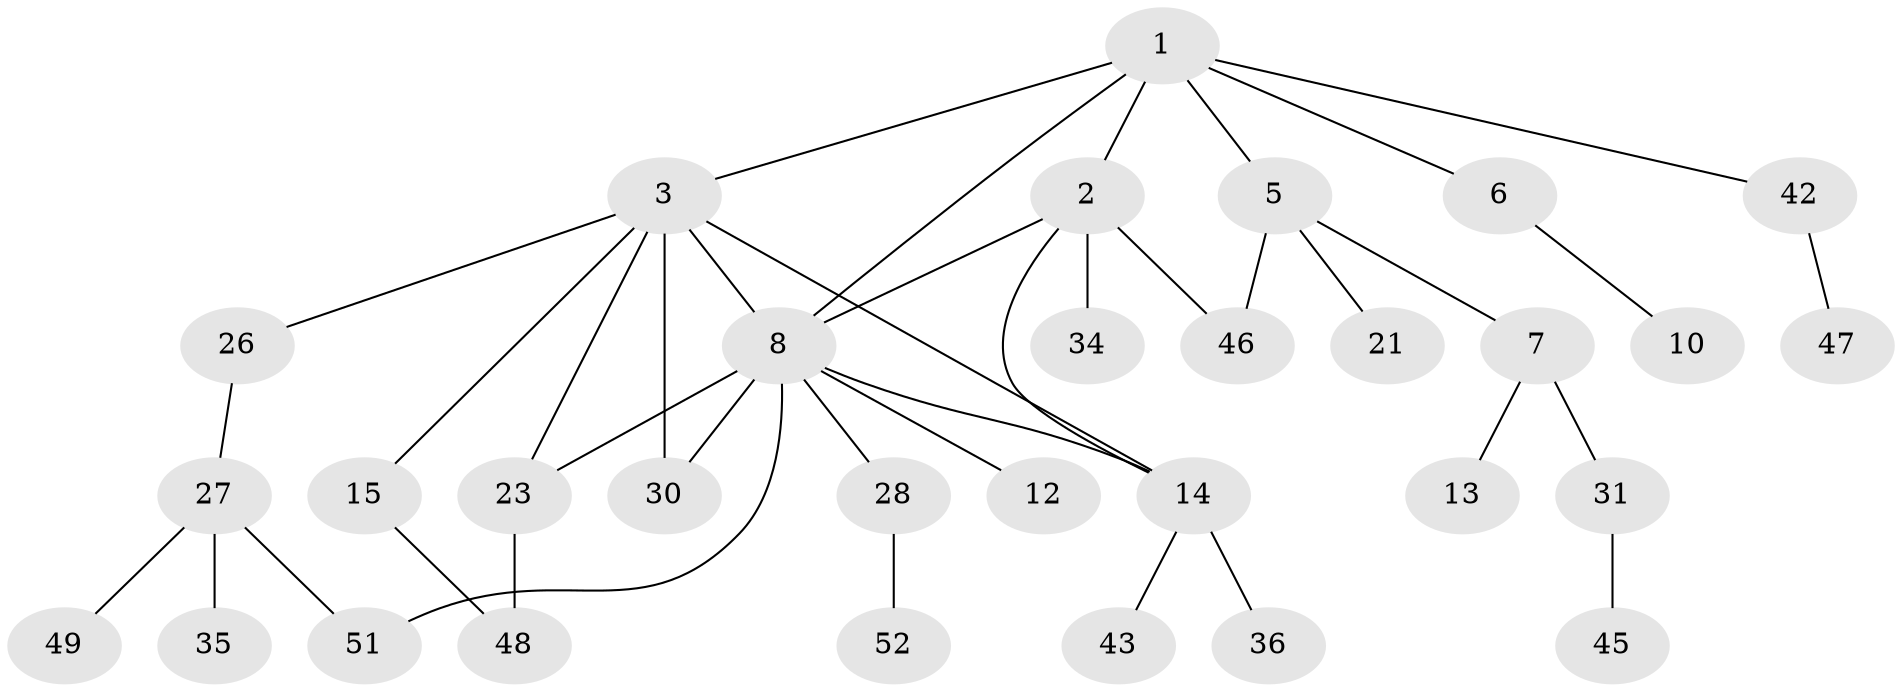 // original degree distribution, {6: 0.038461538461538464, 5: 0.057692307692307696, 3: 0.038461538461538464, 4: 0.1346153846153846, 2: 0.3269230769230769, 7: 0.019230769230769232, 1: 0.38461538461538464}
// Generated by graph-tools (version 1.1) at 2025/17/03/04/25 18:17:07]
// undirected, 31 vertices, 39 edges
graph export_dot {
graph [start="1"]
  node [color=gray90,style=filled];
  1;
  2;
  3 [super="+4+25+37"];
  5 [super="+9+17"];
  6;
  7 [super="+19"];
  8 [super="+39+11"];
  10;
  12;
  13;
  14 [super="+20+24+32"];
  15 [super="+38+16"];
  21 [super="+44+33"];
  23 [super="+41"];
  26;
  27 [super="+29"];
  28;
  30;
  31;
  34 [super="+40"];
  35;
  36;
  42;
  43;
  45;
  46 [super="+50"];
  47;
  48;
  49;
  51;
  52;
  1 -- 2;
  1 -- 3;
  1 -- 5;
  1 -- 6;
  1 -- 42;
  1 -- 8;
  2 -- 8;
  2 -- 14;
  2 -- 34;
  2 -- 46;
  3 -- 26;
  3 -- 23;
  3 -- 15;
  3 -- 30;
  3 -- 14;
  3 -- 8;
  5 -- 7;
  5 -- 46;
  5 -- 21;
  6 -- 10;
  7 -- 13;
  7 -- 31;
  8 -- 12;
  8 -- 23;
  8 -- 28;
  8 -- 51;
  8 -- 14;
  8 -- 30;
  14 -- 36;
  14 -- 43;
  15 -- 48;
  23 -- 48;
  26 -- 27;
  27 -- 49;
  27 -- 51;
  27 -- 35;
  28 -- 52;
  31 -- 45;
  42 -- 47;
}
